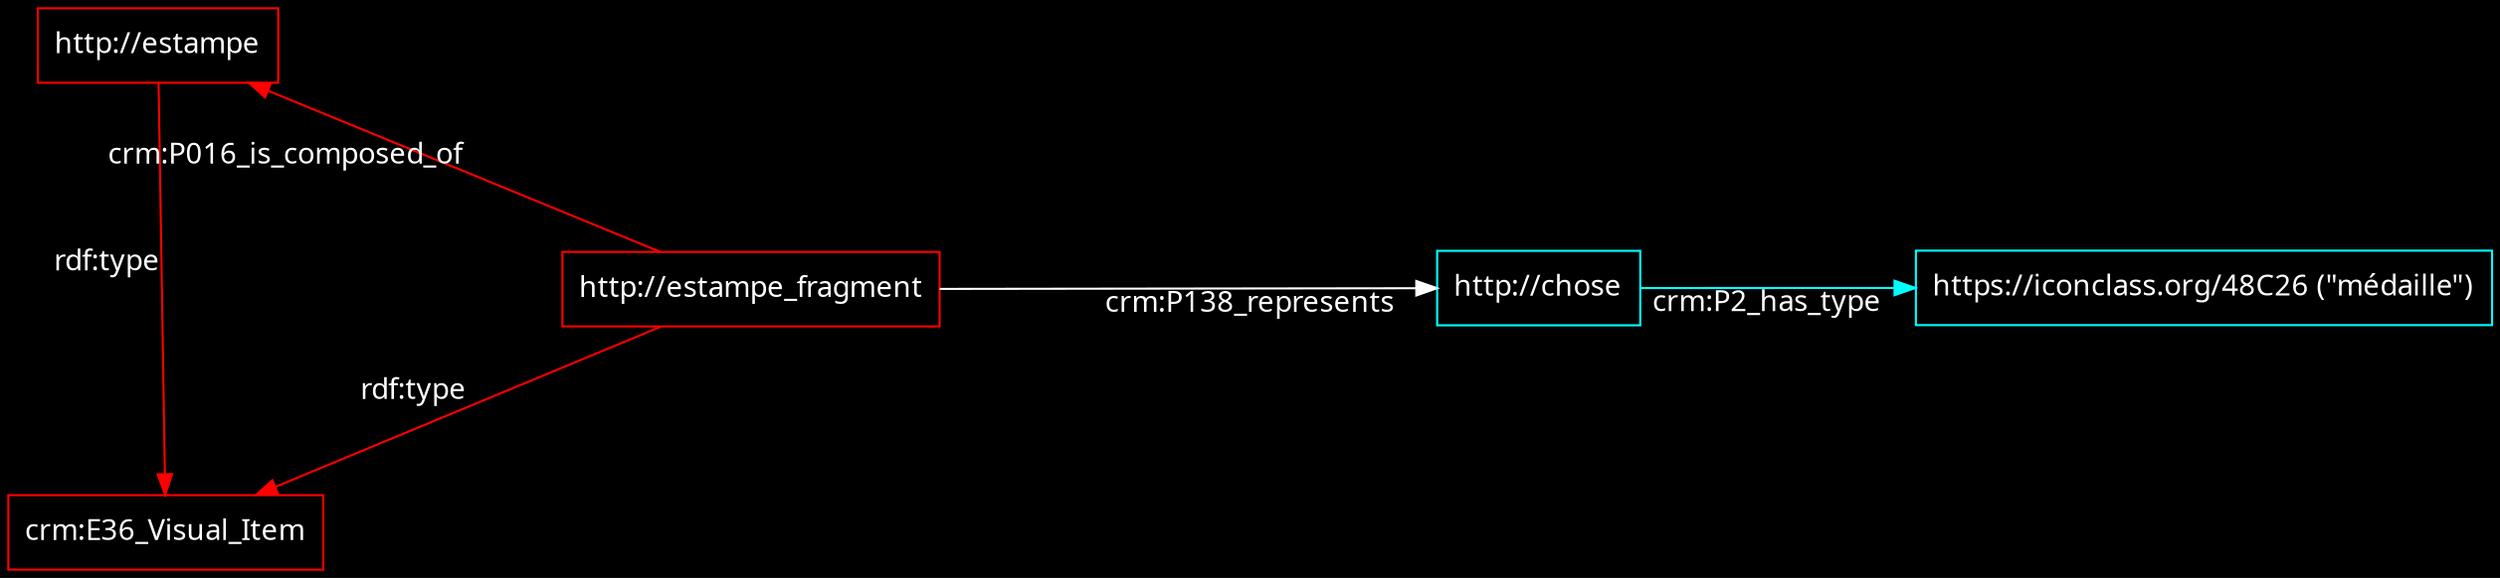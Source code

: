 digraph {
    graph [bgcolor=black]
    rankdir=LR
    node [color=white,fontcolor=white,fontname="American Typewriter",shape=box]
    edge [color=white,fontcolor=white,fontname="American Typewriter"]
    

    layout=sfdp
"http://estampe" [color=red]
"http://estampe_fragment" [color=red]
"crm:E36_Visual_Item" [color=red]
"http://estampe" -> "crm:E36_Visual_Item" [label="rdf:type",color=red]
"http://estampe_fragment" -> "crm:E36_Visual_Item" [label="rdf:type",color=red]
"http://estampe_fragment" -> "http://estampe" [label="crm:P016_is_composed_of",color=red]

"http://estampe_fragment" -> "http://chose" [label="crm:P138_represents"]
"http://chose" -> "https://iconclass.org/48C26 (\"médaille\")" [label="crm:P2_has_type",color=cyan]

"http://chose" [color=cyan]
"https://iconclass.org/48C26 (\"médaille\")" [color=cyan]
}
